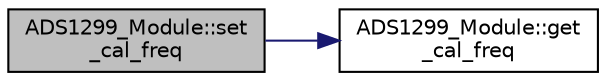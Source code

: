 digraph "ADS1299_Module::set_cal_freq"
{
 // LATEX_PDF_SIZE
  edge [fontname="Helvetica",fontsize="10",labelfontname="Helvetica",labelfontsize="10"];
  node [fontname="Helvetica",fontsize="10",shape=record];
  rankdir="LR";
  Node1 [label="ADS1299_Module::set\l_cal_freq",height=0.2,width=0.4,color="black", fillcolor="grey75", style="filled", fontcolor="black",tooltip="Sets the frequency of the test functions."];
  Node1 -> Node2 [color="midnightblue",fontsize="10",style="solid",fontname="Helvetica"];
  Node2 [label="ADS1299_Module::get\l_cal_freq",height=0.2,width=0.4,color="black", fillcolor="white", style="filled",URL="$class_a_d_s1299___module.html#a9a4e00b2adbb16f89e8029ff2a41b903",tooltip="Gets the frequency of the test functions."];
}
